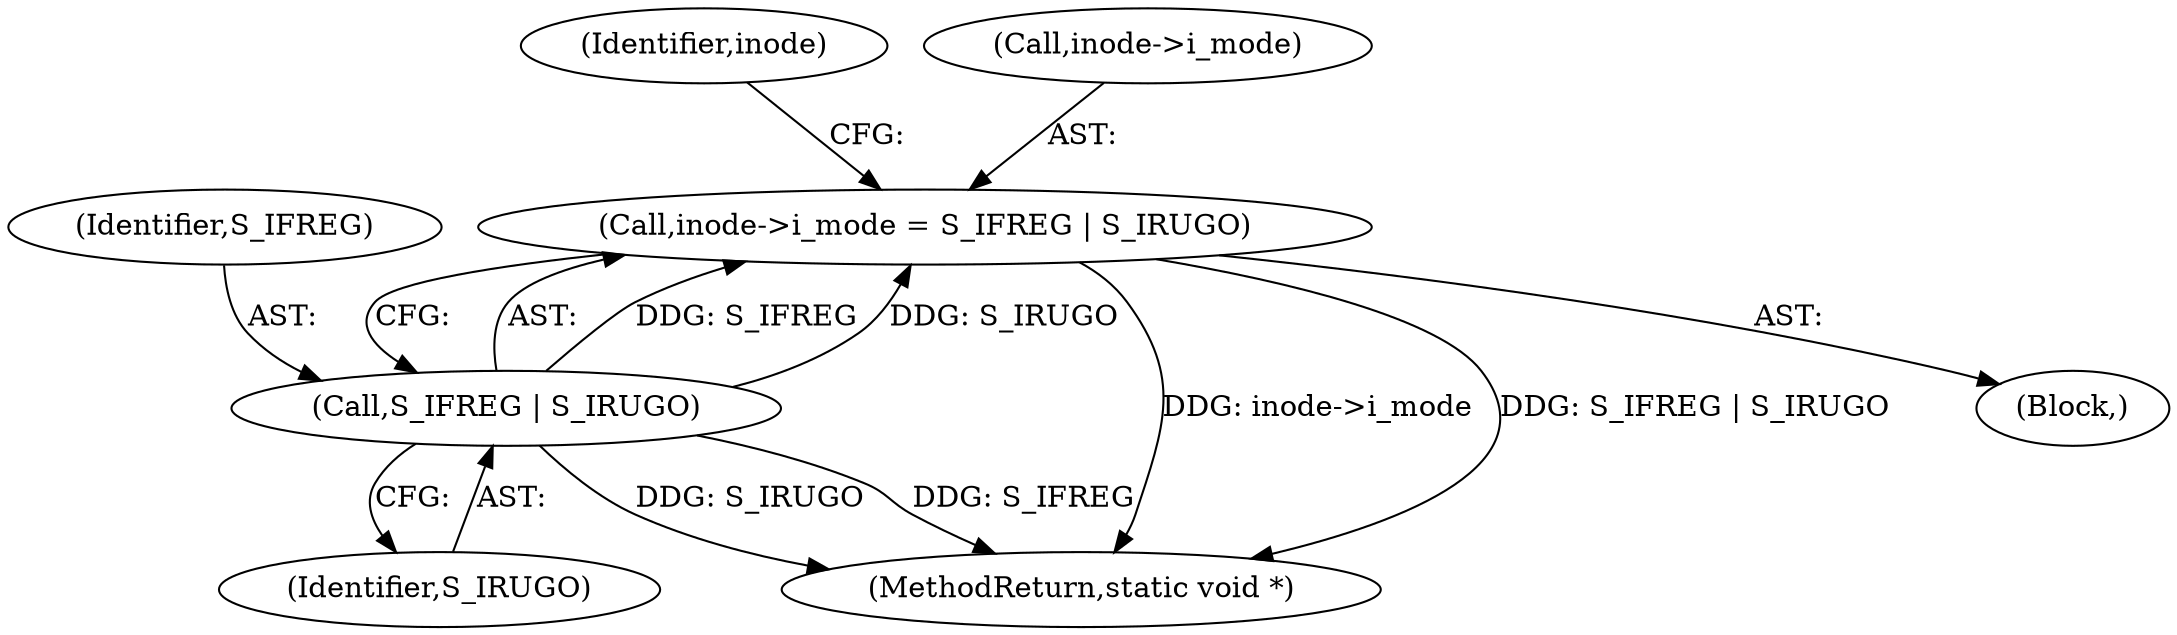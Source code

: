 digraph "0_linux_073c516ff73557a8f7315066856c04b50383ac34@pointer" {
"1000199" [label="(Call,inode->i_mode = S_IFREG | S_IRUGO)"];
"1000203" [label="(Call,S_IFREG | S_IRUGO)"];
"1000203" [label="(Call,S_IFREG | S_IRUGO)"];
"1000205" [label="(Identifier,S_IRUGO)"];
"1000204" [label="(Identifier,S_IFREG)"];
"1000208" [label="(Identifier,inode)"];
"1000104" [label="(Block,)"];
"1000199" [label="(Call,inode->i_mode = S_IFREG | S_IRUGO)"];
"1000276" [label="(MethodReturn,static void *)"];
"1000200" [label="(Call,inode->i_mode)"];
"1000199" -> "1000104"  [label="AST: "];
"1000199" -> "1000203"  [label="CFG: "];
"1000200" -> "1000199"  [label="AST: "];
"1000203" -> "1000199"  [label="AST: "];
"1000208" -> "1000199"  [label="CFG: "];
"1000199" -> "1000276"  [label="DDG: inode->i_mode"];
"1000199" -> "1000276"  [label="DDG: S_IFREG | S_IRUGO"];
"1000203" -> "1000199"  [label="DDG: S_IFREG"];
"1000203" -> "1000199"  [label="DDG: S_IRUGO"];
"1000203" -> "1000205"  [label="CFG: "];
"1000204" -> "1000203"  [label="AST: "];
"1000205" -> "1000203"  [label="AST: "];
"1000203" -> "1000276"  [label="DDG: S_IRUGO"];
"1000203" -> "1000276"  [label="DDG: S_IFREG"];
}
